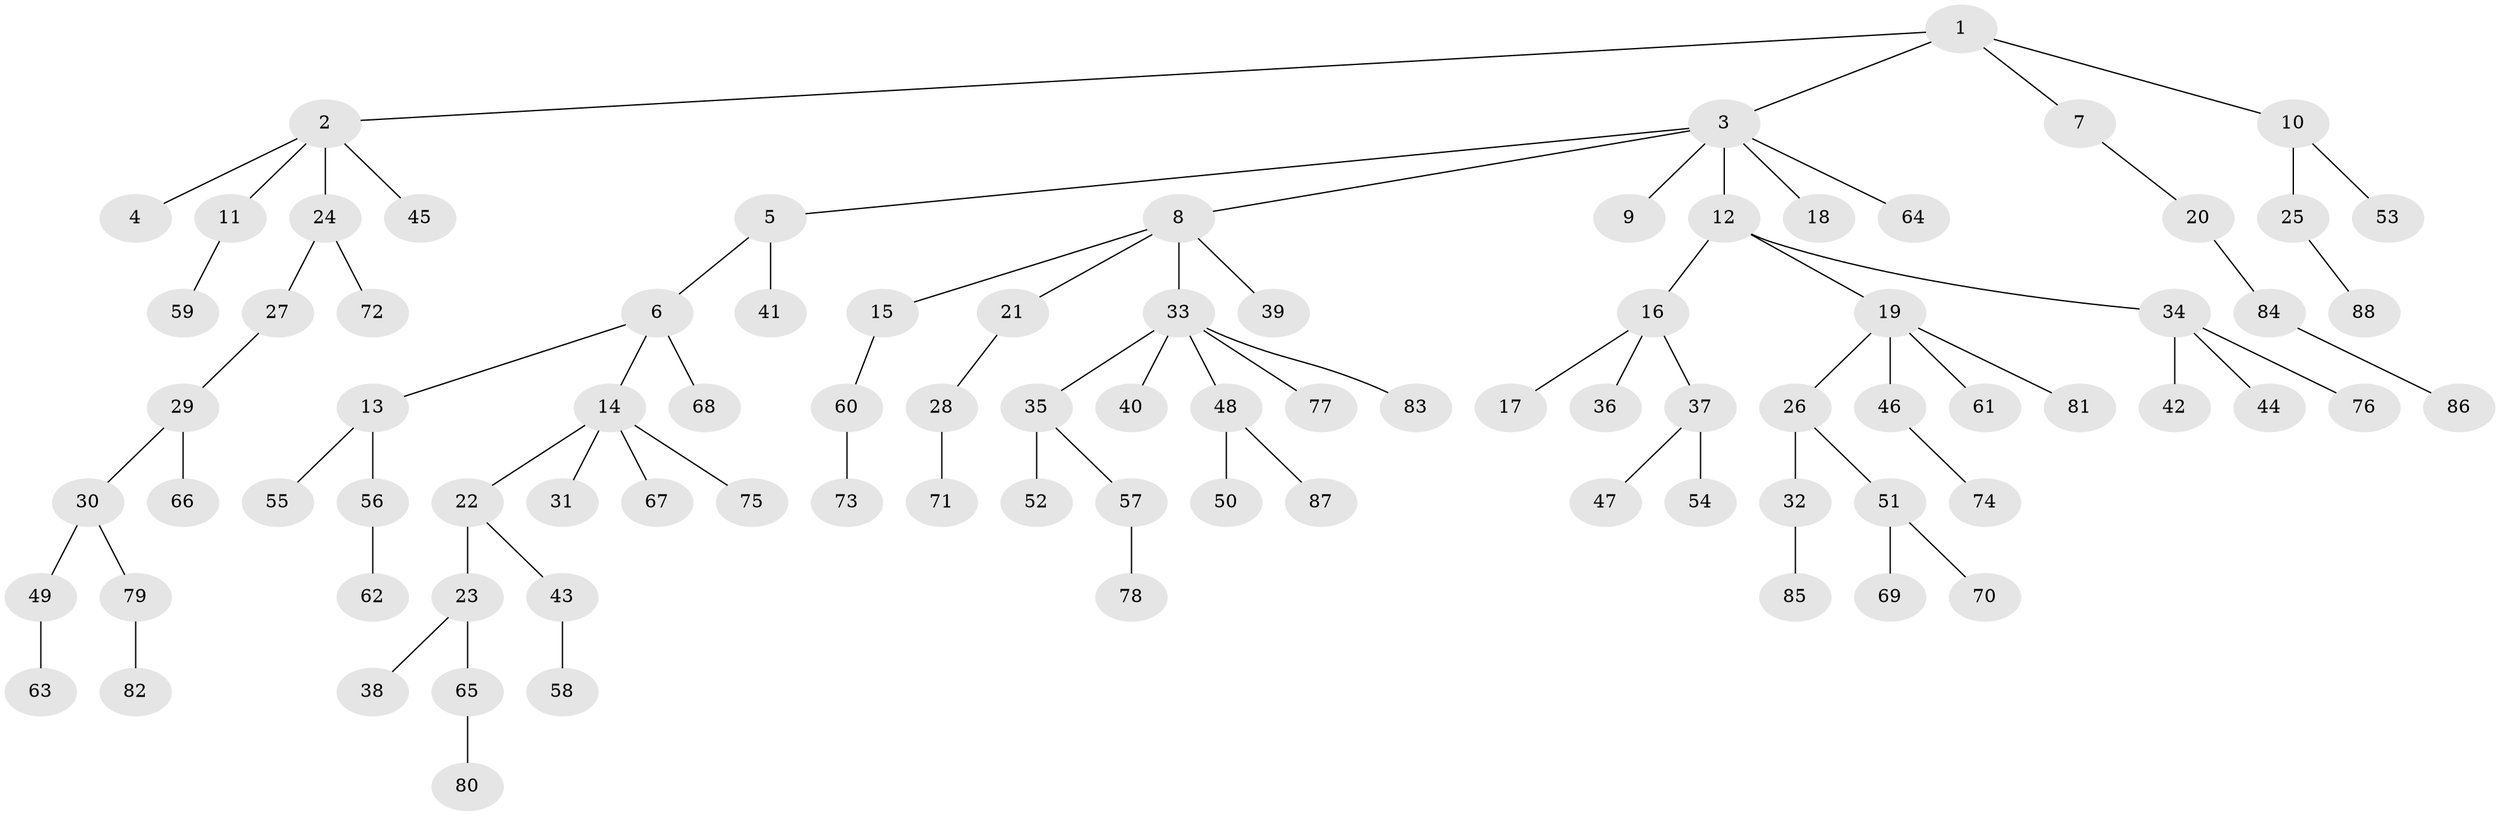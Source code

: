// Generated by graph-tools (version 1.1) at 2025/50/03/09/25 03:50:26]
// undirected, 88 vertices, 87 edges
graph export_dot {
graph [start="1"]
  node [color=gray90,style=filled];
  1;
  2;
  3;
  4;
  5;
  6;
  7;
  8;
  9;
  10;
  11;
  12;
  13;
  14;
  15;
  16;
  17;
  18;
  19;
  20;
  21;
  22;
  23;
  24;
  25;
  26;
  27;
  28;
  29;
  30;
  31;
  32;
  33;
  34;
  35;
  36;
  37;
  38;
  39;
  40;
  41;
  42;
  43;
  44;
  45;
  46;
  47;
  48;
  49;
  50;
  51;
  52;
  53;
  54;
  55;
  56;
  57;
  58;
  59;
  60;
  61;
  62;
  63;
  64;
  65;
  66;
  67;
  68;
  69;
  70;
  71;
  72;
  73;
  74;
  75;
  76;
  77;
  78;
  79;
  80;
  81;
  82;
  83;
  84;
  85;
  86;
  87;
  88;
  1 -- 2;
  1 -- 3;
  1 -- 7;
  1 -- 10;
  2 -- 4;
  2 -- 11;
  2 -- 24;
  2 -- 45;
  3 -- 5;
  3 -- 8;
  3 -- 9;
  3 -- 12;
  3 -- 18;
  3 -- 64;
  5 -- 6;
  5 -- 41;
  6 -- 13;
  6 -- 14;
  6 -- 68;
  7 -- 20;
  8 -- 15;
  8 -- 21;
  8 -- 33;
  8 -- 39;
  10 -- 25;
  10 -- 53;
  11 -- 59;
  12 -- 16;
  12 -- 19;
  12 -- 34;
  13 -- 55;
  13 -- 56;
  14 -- 22;
  14 -- 31;
  14 -- 67;
  14 -- 75;
  15 -- 60;
  16 -- 17;
  16 -- 36;
  16 -- 37;
  19 -- 26;
  19 -- 46;
  19 -- 61;
  19 -- 81;
  20 -- 84;
  21 -- 28;
  22 -- 23;
  22 -- 43;
  23 -- 38;
  23 -- 65;
  24 -- 27;
  24 -- 72;
  25 -- 88;
  26 -- 32;
  26 -- 51;
  27 -- 29;
  28 -- 71;
  29 -- 30;
  29 -- 66;
  30 -- 49;
  30 -- 79;
  32 -- 85;
  33 -- 35;
  33 -- 40;
  33 -- 48;
  33 -- 77;
  33 -- 83;
  34 -- 42;
  34 -- 44;
  34 -- 76;
  35 -- 52;
  35 -- 57;
  37 -- 47;
  37 -- 54;
  43 -- 58;
  46 -- 74;
  48 -- 50;
  48 -- 87;
  49 -- 63;
  51 -- 69;
  51 -- 70;
  56 -- 62;
  57 -- 78;
  60 -- 73;
  65 -- 80;
  79 -- 82;
  84 -- 86;
}
